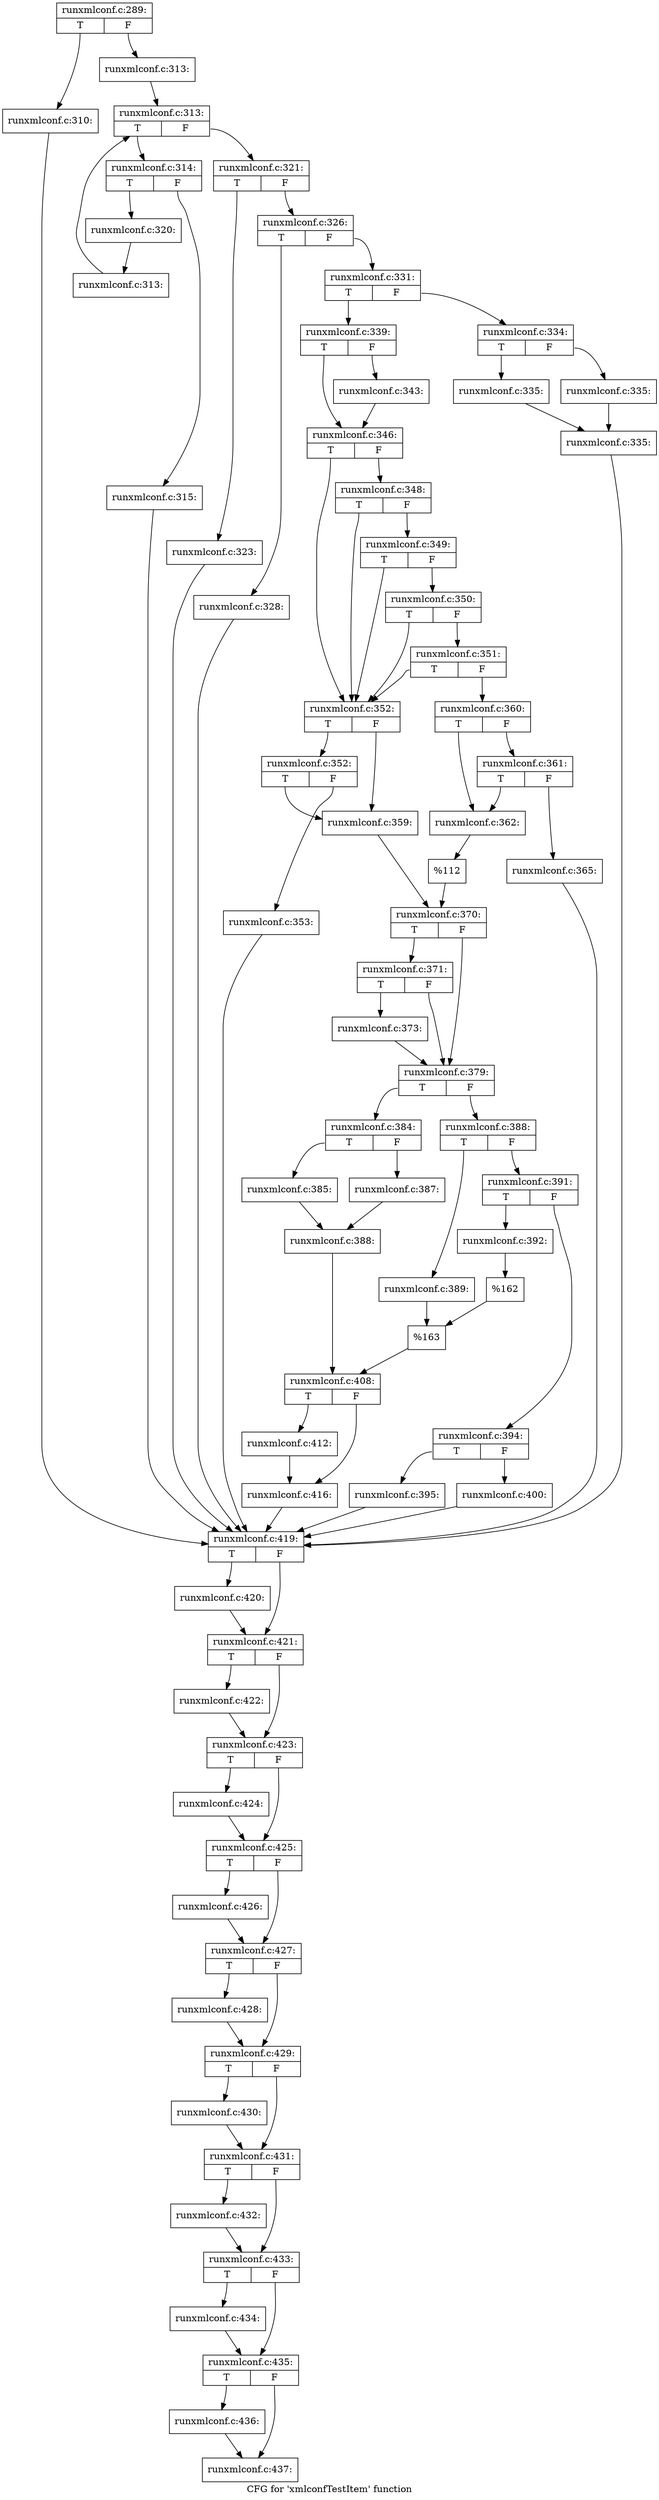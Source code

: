 digraph "CFG for 'xmlconfTestItem' function" {
	label="CFG for 'xmlconfTestItem' function";

	Node0x3c50a30 [shape=record,label="{runxmlconf.c:289:|{<s0>T|<s1>F}}"];
	Node0x3c50a30:s0 -> Node0x3c5db60;
	Node0x3c50a30:s1 -> Node0x3c5dbb0;
	Node0x3c5db60 [shape=record,label="{runxmlconf.c:310:}"];
	Node0x3c5db60 -> Node0x3c5e780;
	Node0x3c5dbb0 [shape=record,label="{runxmlconf.c:313:}"];
	Node0x3c5dbb0 -> Node0x3c5e2c0;
	Node0x3c5e2c0 [shape=record,label="{runxmlconf.c:313:|{<s0>T|<s1>F}}"];
	Node0x3c5e2c0:s0 -> Node0x3c5e4b0;
	Node0x3c5e2c0:s1 -> Node0x3c5e060;
	Node0x3c5e4b0 [shape=record,label="{runxmlconf.c:314:|{<s0>T|<s1>F}}"];
	Node0x3c5e4b0:s0 -> Node0x3c5f8e0;
	Node0x3c5e4b0:s1 -> Node0x3c5f890;
	Node0x3c5f890 [shape=record,label="{runxmlconf.c:315:}"];
	Node0x3c5f890 -> Node0x3c5e780;
	Node0x3c5f8e0 [shape=record,label="{runxmlconf.c:320:}"];
	Node0x3c5f8e0 -> Node0x3c5e420;
	Node0x3c5e420 [shape=record,label="{runxmlconf.c:313:}"];
	Node0x3c5e420 -> Node0x3c5e2c0;
	Node0x3c5e060 [shape=record,label="{runxmlconf.c:321:|{<s0>T|<s1>F}}"];
	Node0x3c5e060:s0 -> Node0x3c49340;
	Node0x3c5e060:s1 -> Node0x3c49390;
	Node0x3c49340 [shape=record,label="{runxmlconf.c:323:}"];
	Node0x3c49340 -> Node0x3c5e780;
	Node0x3c49390 [shape=record,label="{runxmlconf.c:326:|{<s0>T|<s1>F}}"];
	Node0x3c49390:s0 -> Node0x3c49f20;
	Node0x3c49390:s1 -> Node0x3c49f70;
	Node0x3c49f20 [shape=record,label="{runxmlconf.c:328:}"];
	Node0x3c49f20 -> Node0x3c5e780;
	Node0x3c49f70 [shape=record,label="{runxmlconf.c:331:|{<s0>T|<s1>F}}"];
	Node0x3c49f70:s0 -> Node0x3c64a90;
	Node0x3c49f70:s1 -> Node0x3c60370;
	Node0x3c60370 [shape=record,label="{runxmlconf.c:334:|{<s0>T|<s1>F}}"];
	Node0x3c60370:s0 -> Node0x3c64dc0;
	Node0x3c60370:s1 -> Node0x3c657b0;
	Node0x3c64dc0 [shape=record,label="{runxmlconf.c:335:}"];
	Node0x3c64dc0 -> Node0x3c65800;
	Node0x3c657b0 [shape=record,label="{runxmlconf.c:335:}"];
	Node0x3c657b0 -> Node0x3c65800;
	Node0x3c65800 [shape=record,label="{runxmlconf.c:335:}"];
	Node0x3c65800 -> Node0x3c5e780;
	Node0x3c64a90 [shape=record,label="{runxmlconf.c:339:|{<s0>T|<s1>F}}"];
	Node0x3c64a90:s0 -> Node0x3c3b3d0;
	Node0x3c64a90:s1 -> Node0x3c3b380;
	Node0x3c3b380 [shape=record,label="{runxmlconf.c:343:}"];
	Node0x3c3b380 -> Node0x3c3b3d0;
	Node0x3c3b3d0 [shape=record,label="{runxmlconf.c:346:|{<s0>T|<s1>F}}"];
	Node0x3c3b3d0:s0 -> Node0x3c68080;
	Node0x3c3b3d0:s1 -> Node0x3c682f0;
	Node0x3c682f0 [shape=record,label="{runxmlconf.c:348:|{<s0>T|<s1>F}}"];
	Node0x3c682f0:s0 -> Node0x3c68080;
	Node0x3c682f0:s1 -> Node0x3c68270;
	Node0x3c68270 [shape=record,label="{runxmlconf.c:349:|{<s0>T|<s1>F}}"];
	Node0x3c68270:s0 -> Node0x3c68080;
	Node0x3c68270:s1 -> Node0x3c681f0;
	Node0x3c681f0 [shape=record,label="{runxmlconf.c:350:|{<s0>T|<s1>F}}"];
	Node0x3c681f0:s0 -> Node0x3c68080;
	Node0x3c681f0:s1 -> Node0x3c68170;
	Node0x3c68170 [shape=record,label="{runxmlconf.c:351:|{<s0>T|<s1>F}}"];
	Node0x3c68170:s0 -> Node0x3c68080;
	Node0x3c68170:s1 -> Node0x3c68120;
	Node0x3c68080 [shape=record,label="{runxmlconf.c:352:|{<s0>T|<s1>F}}"];
	Node0x3c68080:s0 -> Node0x3c69a90;
	Node0x3c68080:s1 -> Node0x3c69a40;
	Node0x3c69a90 [shape=record,label="{runxmlconf.c:352:|{<s0>T|<s1>F}}"];
	Node0x3c69a90:s0 -> Node0x3c69a40;
	Node0x3c69a90:s1 -> Node0x3c699f0;
	Node0x3c699f0 [shape=record,label="{runxmlconf.c:353:}"];
	Node0x3c699f0 -> Node0x3c5e780;
	Node0x3c69a40 [shape=record,label="{runxmlconf.c:359:}"];
	Node0x3c69a40 -> Node0x3c680d0;
	Node0x3c68120 [shape=record,label="{runxmlconf.c:360:|{<s0>T|<s1>F}}"];
	Node0x3c68120:s0 -> Node0x3c6b470;
	Node0x3c68120:s1 -> Node0x3c6b560;
	Node0x3c6b560 [shape=record,label="{runxmlconf.c:361:|{<s0>T|<s1>F}}"];
	Node0x3c6b560:s0 -> Node0x3c6b470;
	Node0x3c6b560:s1 -> Node0x3c6b510;
	Node0x3c6b470 [shape=record,label="{runxmlconf.c:362:}"];
	Node0x3c6b470 -> Node0x3c6b4c0;
	Node0x3c6b510 [shape=record,label="{runxmlconf.c:365:}"];
	Node0x3c6b510 -> Node0x3c5e780;
	Node0x3c6b4c0 [shape=record,label="{%112}"];
	Node0x3c6b4c0 -> Node0x3c680d0;
	Node0x3c680d0 [shape=record,label="{runxmlconf.c:370:|{<s0>T|<s1>F}}"];
	Node0x3c680d0:s0 -> Node0x3c6d0c0;
	Node0x3c680d0:s1 -> Node0x3c6d070;
	Node0x3c6d0c0 [shape=record,label="{runxmlconf.c:371:|{<s0>T|<s1>F}}"];
	Node0x3c6d0c0:s0 -> Node0x3c6d020;
	Node0x3c6d0c0:s1 -> Node0x3c6d070;
	Node0x3c6d020 [shape=record,label="{runxmlconf.c:373:}"];
	Node0x3c6d020 -> Node0x3c6d070;
	Node0x3c6d070 [shape=record,label="{runxmlconf.c:379:|{<s0>T|<s1>F}}"];
	Node0x3c6d070:s0 -> Node0x3c6e4d0;
	Node0x3c6d070:s1 -> Node0x3c6ec80;
	Node0x3c6e4d0 [shape=record,label="{runxmlconf.c:384:|{<s0>T|<s1>F}}"];
	Node0x3c6e4d0:s0 -> Node0x3c6e3b0;
	Node0x3c6e4d0:s1 -> Node0x3c6d810;
	Node0x3c6e3b0 [shape=record,label="{runxmlconf.c:385:}"];
	Node0x3c6e3b0 -> Node0x3c6d600;
	Node0x3c6d810 [shape=record,label="{runxmlconf.c:387:}"];
	Node0x3c6d810 -> Node0x3c6d600;
	Node0x3c6d600 [shape=record,label="{runxmlconf.c:388:}"];
	Node0x3c6d600 -> Node0x3c6ec30;
	Node0x3c6ec80 [shape=record,label="{runxmlconf.c:388:|{<s0>T|<s1>F}}"];
	Node0x3c6ec80:s0 -> Node0x3c6fa20;
	Node0x3c6ec80:s1 -> Node0x3c703d0;
	Node0x3c6fa20 [shape=record,label="{runxmlconf.c:389:}"];
	Node0x3c6fa20 -> Node0x3c70380;
	Node0x3c703d0 [shape=record,label="{runxmlconf.c:391:|{<s0>T|<s1>F}}"];
	Node0x3c703d0:s0 -> Node0x3c70bd0;
	Node0x3c703d0:s1 -> Node0x3c71080;
	Node0x3c70bd0 [shape=record,label="{runxmlconf.c:392:}"];
	Node0x3c70bd0 -> Node0x3c71030;
	Node0x3c71080 [shape=record,label="{runxmlconf.c:394:|{<s0>T|<s1>F}}"];
	Node0x3c71080:s0 -> Node0x3c653b0;
	Node0x3c71080:s1 -> Node0x3c65450;
	Node0x3c653b0 [shape=record,label="{runxmlconf.c:395:}"];
	Node0x3c653b0 -> Node0x3c5e780;
	Node0x3c65450 [shape=record,label="{runxmlconf.c:400:}"];
	Node0x3c65450 -> Node0x3c5e780;
	Node0x3c71030 [shape=record,label="{%162}"];
	Node0x3c71030 -> Node0x3c70380;
	Node0x3c70380 [shape=record,label="{%163}"];
	Node0x3c70380 -> Node0x3c6ec30;
	Node0x3c6ec30 [shape=record,label="{runxmlconf.c:408:|{<s0>T|<s1>F}}"];
	Node0x3c6ec30:s0 -> Node0x3c65400;
	Node0x3c6ec30:s1 -> Node0x3c72fe0;
	Node0x3c65400 [shape=record,label="{runxmlconf.c:412:}"];
	Node0x3c65400 -> Node0x3c72fe0;
	Node0x3c72fe0 [shape=record,label="{runxmlconf.c:416:}"];
	Node0x3c72fe0 -> Node0x3c5e780;
	Node0x3c5e780 [shape=record,label="{runxmlconf.c:419:|{<s0>T|<s1>F}}"];
	Node0x3c5e780:s0 -> Node0x3c74420;
	Node0x3c5e780:s1 -> Node0x3c74b00;
	Node0x3c74420 [shape=record,label="{runxmlconf.c:420:}"];
	Node0x3c74420 -> Node0x3c74b00;
	Node0x3c74b00 [shape=record,label="{runxmlconf.c:421:|{<s0>T|<s1>F}}"];
	Node0x3c74b00:s0 -> Node0x3c74e70;
	Node0x3c74b00:s1 -> Node0x3c74ec0;
	Node0x3c74e70 [shape=record,label="{runxmlconf.c:422:}"];
	Node0x3c74e70 -> Node0x3c74ec0;
	Node0x3c74ec0 [shape=record,label="{runxmlconf.c:423:|{<s0>T|<s1>F}}"];
	Node0x3c74ec0:s0 -> Node0x3c753b0;
	Node0x3c74ec0:s1 -> Node0x3c75400;
	Node0x3c753b0 [shape=record,label="{runxmlconf.c:424:}"];
	Node0x3c753b0 -> Node0x3c75400;
	Node0x3c75400 [shape=record,label="{runxmlconf.c:425:|{<s0>T|<s1>F}}"];
	Node0x3c75400:s0 -> Node0x3c758f0;
	Node0x3c75400:s1 -> Node0x3c75940;
	Node0x3c758f0 [shape=record,label="{runxmlconf.c:426:}"];
	Node0x3c758f0 -> Node0x3c75940;
	Node0x3c75940 [shape=record,label="{runxmlconf.c:427:|{<s0>T|<s1>F}}"];
	Node0x3c75940:s0 -> Node0x3c75e30;
	Node0x3c75940:s1 -> Node0x3c75e80;
	Node0x3c75e30 [shape=record,label="{runxmlconf.c:428:}"];
	Node0x3c75e30 -> Node0x3c75e80;
	Node0x3c75e80 [shape=record,label="{runxmlconf.c:429:|{<s0>T|<s1>F}}"];
	Node0x3c75e80:s0 -> Node0x3c76370;
	Node0x3c75e80:s1 -> Node0x3c763c0;
	Node0x3c76370 [shape=record,label="{runxmlconf.c:430:}"];
	Node0x3c76370 -> Node0x3c763c0;
	Node0x3c763c0 [shape=record,label="{runxmlconf.c:431:|{<s0>T|<s1>F}}"];
	Node0x3c763c0:s0 -> Node0x3c768b0;
	Node0x3c763c0:s1 -> Node0x3c76900;
	Node0x3c768b0 [shape=record,label="{runxmlconf.c:432:}"];
	Node0x3c768b0 -> Node0x3c76900;
	Node0x3c76900 [shape=record,label="{runxmlconf.c:433:|{<s0>T|<s1>F}}"];
	Node0x3c76900:s0 -> Node0x3c76df0;
	Node0x3c76900:s1 -> Node0x3c76e40;
	Node0x3c76df0 [shape=record,label="{runxmlconf.c:434:}"];
	Node0x3c76df0 -> Node0x3c76e40;
	Node0x3c76e40 [shape=record,label="{runxmlconf.c:435:|{<s0>T|<s1>F}}"];
	Node0x3c76e40:s0 -> Node0x3c77330;
	Node0x3c76e40:s1 -> Node0x3c77380;
	Node0x3c77330 [shape=record,label="{runxmlconf.c:436:}"];
	Node0x3c77330 -> Node0x3c77380;
	Node0x3c77380 [shape=record,label="{runxmlconf.c:437:}"];
}
